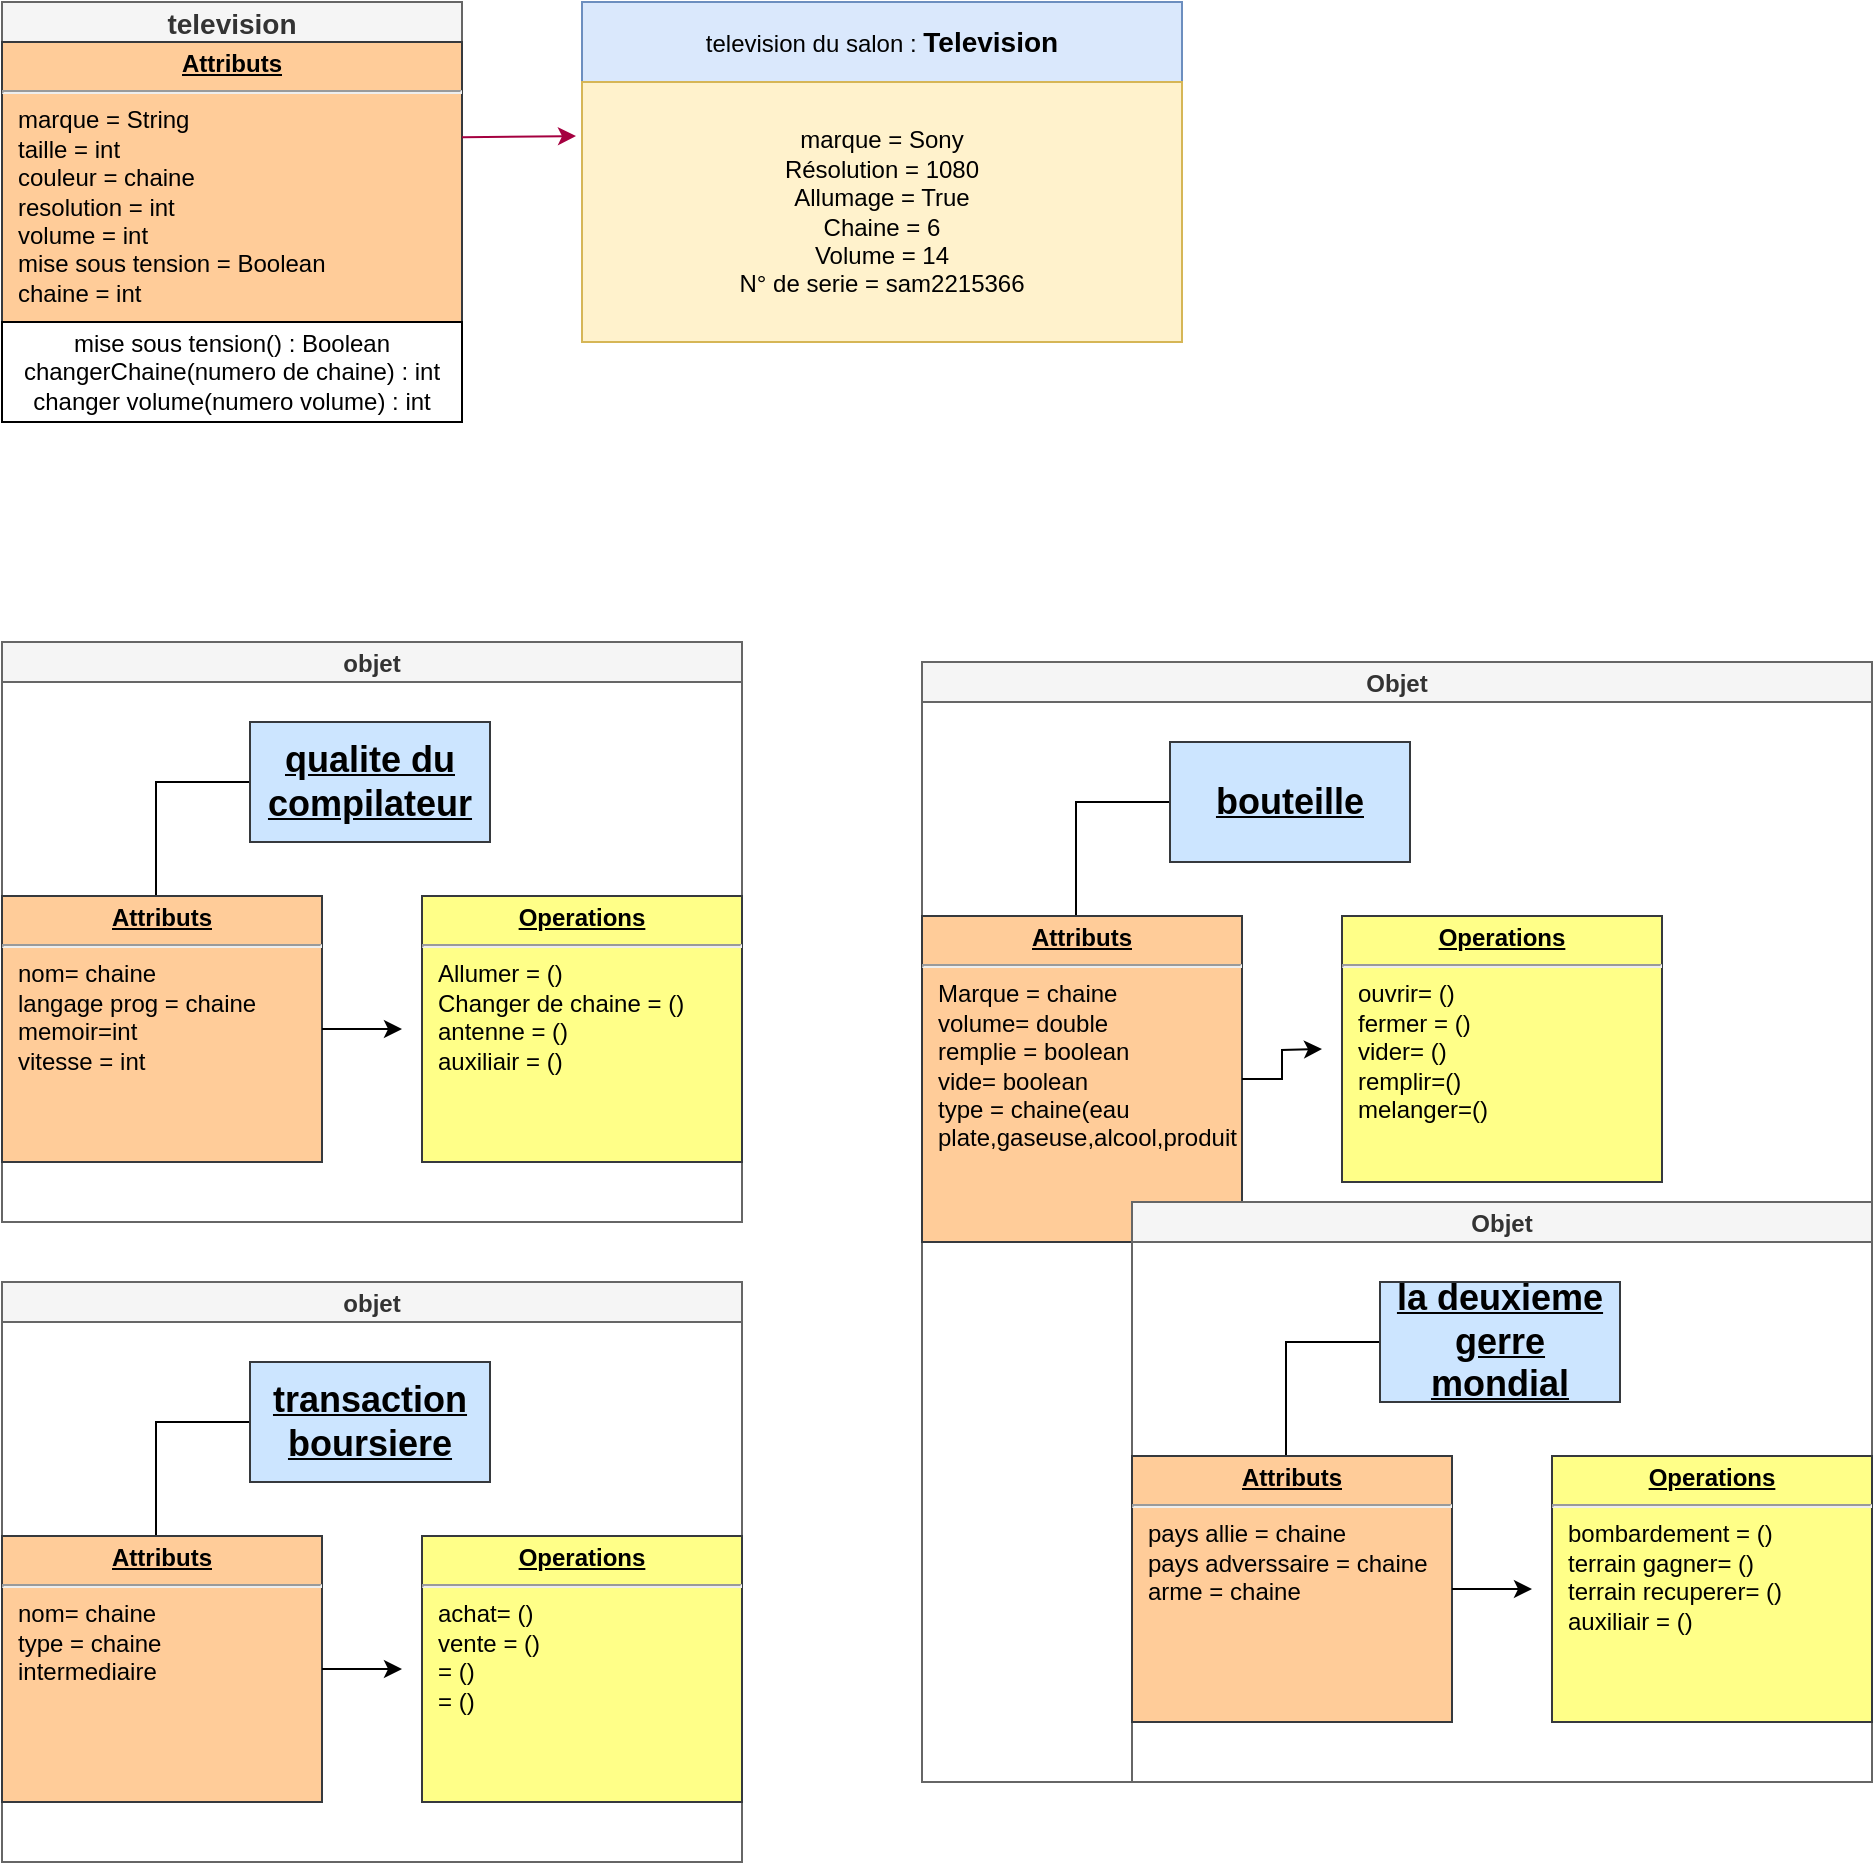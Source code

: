 <mxfile version="21.6.5" type="device">
  <diagram name="Page-1" id="oA725dngkJjNdPlK9sbK">
    <mxGraphModel dx="1434" dy="844" grid="1" gridSize="10" guides="1" tooltips="1" connect="1" arrows="1" fold="1" page="1" pageScale="1" pageWidth="827" pageHeight="1169" math="0" shadow="0">
      <root>
        <mxCell id="0" />
        <mxCell id="1" parent="0" />
        <mxCell id="n1_xiN7AYn0LMnuwzj8X-18" value="television" style="swimlane;startSize=20;horizontal=1;containerType=tree;newEdgeStyle={&quot;edgeStyle&quot;:&quot;elbowEdgeStyle&quot;,&quot;startArrow&quot;:&quot;none&quot;,&quot;endArrow&quot;:&quot;none&quot;};fillColor=#f5f5f5;fontColor=#333333;strokeColor=#666666;fontSize=14;" vertex="1" parent="1">
          <mxGeometry x="20" y="120" width="230" height="210" as="geometry" />
        </mxCell>
        <mxCell id="n1_xiN7AYn0LMnuwzj8X-33" value="&lt;p style=&quot;margin:0px;margin-top:4px;text-align:center;text-decoration:underline;&quot;&gt;&lt;b&gt;Attributs&lt;/b&gt;&lt;/p&gt;&lt;hr&gt;&lt;p style=&quot;margin:0px;margin-left:8px;&quot;&gt;marque = String&lt;br&gt;taille = int&lt;br&gt;couleur = chaine&lt;/p&gt;&lt;p style=&quot;margin:0px;margin-left:8px;&quot;&gt;resolution = int&lt;/p&gt;&lt;p style=&quot;margin:0px;margin-left:8px;&quot;&gt;&lt;span style=&quot;background-color: initial;&quot;&gt;volume = int&lt;/span&gt;&lt;/p&gt;&lt;p style=&quot;margin:0px;margin-left:8px;&quot;&gt;&lt;span style=&quot;background-color: initial;&quot;&gt;mise sous tension = Boolean&lt;/span&gt;&lt;br&gt;&lt;/p&gt;&lt;p style=&quot;margin:0px;margin-left:8px;&quot;&gt;chaine = int&lt;/p&gt;" style="verticalAlign=top;align=left;overflow=fill;fontSize=12;fontFamily=Helvetica;html=1;whiteSpace=wrap;fillColor=#ffcc99;strokeColor=#36393d;" vertex="1" parent="n1_xiN7AYn0LMnuwzj8X-18">
          <mxGeometry y="20" width="230" height="140" as="geometry" />
        </mxCell>
        <mxCell id="n1_xiN7AYn0LMnuwzj8X-89" value="mise sous tension() : Boolean&lt;br&gt;changerChaine(numero de chaine) : int&lt;br&gt;changer volume(numero volume) : int" style="rounded=0;whiteSpace=wrap;html=1;" vertex="1" parent="n1_xiN7AYn0LMnuwzj8X-18">
          <mxGeometry y="160" width="230" height="50" as="geometry" />
        </mxCell>
        <mxCell id="n1_xiN7AYn0LMnuwzj8X-39" value="objet" style="swimlane;startSize=20;horizontal=1;containerType=tree;newEdgeStyle={&quot;edgeStyle&quot;:&quot;elbowEdgeStyle&quot;,&quot;startArrow&quot;:&quot;none&quot;,&quot;endArrow&quot;:&quot;none&quot;};fillColor=#f5f5f5;fontColor=#333333;strokeColor=#666666;" vertex="1" parent="1">
          <mxGeometry x="20" y="440" width="370" height="290" as="geometry" />
        </mxCell>
        <mxCell id="n1_xiN7AYn0LMnuwzj8X-40" style="edgeStyle=elbowEdgeStyle;rounded=0;orthogonalLoop=1;jettySize=auto;html=1;startArrow=none;endArrow=none;entryX=0.188;entryY=0.023;entryDx=0;entryDy=0;entryPerimeter=0;" edge="1" parent="n1_xiN7AYn0LMnuwzj8X-39" source="n1_xiN7AYn0LMnuwzj8X-41" target="n1_xiN7AYn0LMnuwzj8X-43">
          <mxGeometry relative="1" as="geometry" />
        </mxCell>
        <UserObject label="&lt;font style=&quot;font-size: 18px;&quot;&gt;&lt;b style=&quot;&quot;&gt;&lt;u style=&quot;&quot;&gt;qualite du compilateur&lt;/u&gt;&lt;/b&gt;&lt;/font&gt;" treeRoot="1" id="n1_xiN7AYn0LMnuwzj8X-41">
          <mxCell style="whiteSpace=wrap;html=1;align=center;treeFolding=1;treeMoving=1;newEdgeStyle={&quot;edgeStyle&quot;:&quot;elbowEdgeStyle&quot;,&quot;startArrow&quot;:&quot;none&quot;,&quot;endArrow&quot;:&quot;none&quot;};fillColor=#cce5ff;strokeColor=#36393d;" vertex="1" parent="n1_xiN7AYn0LMnuwzj8X-39">
            <mxGeometry x="124" y="40" width="120" height="60" as="geometry" />
          </mxCell>
        </UserObject>
        <mxCell id="n1_xiN7AYn0LMnuwzj8X-42" value="&lt;p style=&quot;margin:0px;margin-top:4px;text-align:center;text-decoration:underline;&quot;&gt;&lt;b&gt;Operations&lt;/b&gt;&lt;/p&gt;&lt;hr&gt;&lt;p style=&quot;margin:0px;margin-left:8px;&quot;&gt;Allumer = ()&lt;br&gt;Changer de chaine = ()&lt;br&gt;antenne = ()&lt;/p&gt;&lt;p style=&quot;margin:0px;margin-left:8px;&quot;&gt;auxiliair = ()&lt;/p&gt;" style="verticalAlign=top;align=left;overflow=fill;fontSize=12;fontFamily=Helvetica;html=1;whiteSpace=wrap;fillColor=#ffff88;strokeColor=#36393d;" vertex="1" parent="n1_xiN7AYn0LMnuwzj8X-39">
          <mxGeometry x="210" y="127" width="160" height="133" as="geometry" />
        </mxCell>
        <mxCell id="n1_xiN7AYn0LMnuwzj8X-43" value="&lt;p style=&quot;margin:0px;margin-top:4px;text-align:center;text-decoration:underline;&quot;&gt;&lt;b&gt;Attributs&lt;/b&gt;&lt;/p&gt;&lt;hr&gt;&lt;p style=&quot;margin:0px;margin-left:8px;&quot;&gt;nom= chaine&lt;br&gt;langage prog = chaine&lt;br&gt;&lt;/p&gt;&lt;p style=&quot;margin:0px;margin-left:8px;&quot;&gt;memoir=int&lt;/p&gt;&lt;p style=&quot;margin:0px;margin-left:8px;&quot;&gt;vitesse = int&lt;/p&gt;&lt;p style=&quot;margin:0px;margin-left:8px;&quot;&gt;&lt;br&gt;&lt;/p&gt;" style="verticalAlign=top;align=left;overflow=fill;fontSize=12;fontFamily=Helvetica;html=1;whiteSpace=wrap;fillColor=#ffcc99;strokeColor=#36393d;" vertex="1" parent="n1_xiN7AYn0LMnuwzj8X-39">
          <mxGeometry y="127" width="160" height="133" as="geometry" />
        </mxCell>
        <mxCell id="n1_xiN7AYn0LMnuwzj8X-44" value="" style="edgeStyle=orthogonalEdgeStyle;rounded=0;orthogonalLoop=1;jettySize=auto;html=1;" edge="1" parent="n1_xiN7AYn0LMnuwzj8X-39" source="n1_xiN7AYn0LMnuwzj8X-43">
          <mxGeometry relative="1" as="geometry">
            <mxPoint x="200" y="193.5" as="targetPoint" />
          </mxGeometry>
        </mxCell>
        <mxCell id="n1_xiN7AYn0LMnuwzj8X-51" value="objet" style="swimlane;startSize=20;horizontal=1;containerType=tree;newEdgeStyle={&quot;edgeStyle&quot;:&quot;elbowEdgeStyle&quot;,&quot;startArrow&quot;:&quot;none&quot;,&quot;endArrow&quot;:&quot;none&quot;};fillColor=#f5f5f5;fontColor=#333333;strokeColor=#666666;" vertex="1" parent="1">
          <mxGeometry x="20" y="760" width="370" height="290" as="geometry" />
        </mxCell>
        <mxCell id="n1_xiN7AYn0LMnuwzj8X-52" style="edgeStyle=elbowEdgeStyle;rounded=0;orthogonalLoop=1;jettySize=auto;html=1;startArrow=none;endArrow=none;entryX=0.188;entryY=0.023;entryDx=0;entryDy=0;entryPerimeter=0;" edge="1" parent="n1_xiN7AYn0LMnuwzj8X-51" source="n1_xiN7AYn0LMnuwzj8X-53" target="n1_xiN7AYn0LMnuwzj8X-55">
          <mxGeometry relative="1" as="geometry" />
        </mxCell>
        <UserObject label="&lt;font style=&quot;font-size: 18px;&quot;&gt;&lt;b style=&quot;&quot;&gt;&lt;u style=&quot;&quot;&gt;transaction boursiere&lt;/u&gt;&lt;/b&gt;&lt;/font&gt;" treeRoot="1" id="n1_xiN7AYn0LMnuwzj8X-53">
          <mxCell style="whiteSpace=wrap;html=1;align=center;treeFolding=1;treeMoving=1;newEdgeStyle={&quot;edgeStyle&quot;:&quot;elbowEdgeStyle&quot;,&quot;startArrow&quot;:&quot;none&quot;,&quot;endArrow&quot;:&quot;none&quot;};fillColor=#cce5ff;strokeColor=#36393d;" vertex="1" parent="n1_xiN7AYn0LMnuwzj8X-51">
            <mxGeometry x="124" y="40" width="120" height="60" as="geometry" />
          </mxCell>
        </UserObject>
        <mxCell id="n1_xiN7AYn0LMnuwzj8X-54" value="&lt;p style=&quot;margin:0px;margin-top:4px;text-align:center;text-decoration:underline;&quot;&gt;&lt;b&gt;Operations&lt;/b&gt;&lt;/p&gt;&lt;hr&gt;&lt;p style=&quot;margin:0px;margin-left:8px;&quot;&gt;achat= ()&lt;br&gt;vente = ()&lt;br&gt;= ()&lt;/p&gt;&lt;p style=&quot;margin:0px;margin-left:8px;&quot;&gt;= ()&lt;/p&gt;" style="verticalAlign=top;align=left;overflow=fill;fontSize=12;fontFamily=Helvetica;html=1;whiteSpace=wrap;fillColor=#ffff88;strokeColor=#36393d;" vertex="1" parent="n1_xiN7AYn0LMnuwzj8X-51">
          <mxGeometry x="210" y="127" width="160" height="133" as="geometry" />
        </mxCell>
        <mxCell id="n1_xiN7AYn0LMnuwzj8X-55" value="&lt;p style=&quot;margin:0px;margin-top:4px;text-align:center;text-decoration:underline;&quot;&gt;&lt;b&gt;Attributs&lt;/b&gt;&lt;/p&gt;&lt;hr&gt;&lt;p style=&quot;margin:0px;margin-left:8px;&quot;&gt;nom= chaine&lt;br&gt;type = chaine&lt;br&gt;&lt;/p&gt;&lt;p style=&quot;margin:0px;margin-left:8px;&quot;&gt;intermediaire&lt;/p&gt;&lt;p style=&quot;margin:0px;margin-left:8px;&quot;&gt;&lt;br&gt;&lt;/p&gt;" style="verticalAlign=top;align=left;overflow=fill;fontSize=12;fontFamily=Helvetica;html=1;whiteSpace=wrap;fillColor=#ffcc99;strokeColor=#36393d;" vertex="1" parent="n1_xiN7AYn0LMnuwzj8X-51">
          <mxGeometry y="127" width="160" height="133" as="geometry" />
        </mxCell>
        <mxCell id="n1_xiN7AYn0LMnuwzj8X-56" value="" style="edgeStyle=orthogonalEdgeStyle;rounded=0;orthogonalLoop=1;jettySize=auto;html=1;" edge="1" parent="n1_xiN7AYn0LMnuwzj8X-51" source="n1_xiN7AYn0LMnuwzj8X-55">
          <mxGeometry relative="1" as="geometry">
            <mxPoint x="200" y="193.5" as="targetPoint" />
          </mxGeometry>
        </mxCell>
        <mxCell id="n1_xiN7AYn0LMnuwzj8X-57" value="Objet" style="swimlane;startSize=20;horizontal=1;containerType=tree;newEdgeStyle={&quot;edgeStyle&quot;:&quot;elbowEdgeStyle&quot;,&quot;startArrow&quot;:&quot;none&quot;,&quot;endArrow&quot;:&quot;none&quot;};fillColor=#f5f5f5;fontColor=#333333;strokeColor=#666666;" vertex="1" parent="1">
          <mxGeometry x="480" y="450" width="475" height="560" as="geometry" />
        </mxCell>
        <mxCell id="n1_xiN7AYn0LMnuwzj8X-58" style="edgeStyle=elbowEdgeStyle;rounded=0;orthogonalLoop=1;jettySize=auto;html=1;startArrow=none;endArrow=none;entryX=0.188;entryY=0.023;entryDx=0;entryDy=0;entryPerimeter=0;" edge="1" parent="n1_xiN7AYn0LMnuwzj8X-57" source="n1_xiN7AYn0LMnuwzj8X-59" target="n1_xiN7AYn0LMnuwzj8X-61">
          <mxGeometry relative="1" as="geometry" />
        </mxCell>
        <UserObject label="&lt;font style=&quot;font-size: 18px;&quot;&gt;&lt;b style=&quot;&quot;&gt;&lt;u style=&quot;&quot;&gt;bouteille&lt;/u&gt;&lt;/b&gt;&lt;/font&gt;" treeRoot="1" id="n1_xiN7AYn0LMnuwzj8X-59">
          <mxCell style="whiteSpace=wrap;html=1;align=center;treeFolding=1;treeMoving=1;newEdgeStyle={&quot;edgeStyle&quot;:&quot;elbowEdgeStyle&quot;,&quot;startArrow&quot;:&quot;none&quot;,&quot;endArrow&quot;:&quot;none&quot;};fillColor=#cce5ff;strokeColor=#36393d;" vertex="1" parent="n1_xiN7AYn0LMnuwzj8X-57">
            <mxGeometry x="124" y="40" width="120" height="60" as="geometry" />
          </mxCell>
        </UserObject>
        <mxCell id="n1_xiN7AYn0LMnuwzj8X-60" value="&lt;p style=&quot;margin:0px;margin-top:4px;text-align:center;text-decoration:underline;&quot;&gt;&lt;b&gt;Operations&lt;/b&gt;&lt;/p&gt;&lt;hr&gt;&lt;p style=&quot;margin:0px;margin-left:8px;&quot;&gt;ouvrir= ()&lt;br&gt;fermer = ()&lt;/p&gt;&lt;p style=&quot;margin:0px;margin-left:8px;&quot;&gt;vider= ()&lt;/p&gt;&lt;p style=&quot;margin:0px;margin-left:8px;&quot;&gt;remplir=()&lt;/p&gt;&lt;p style=&quot;margin:0px;margin-left:8px;&quot;&gt;melanger=()&lt;/p&gt;" style="verticalAlign=top;align=left;overflow=fill;fontSize=12;fontFamily=Helvetica;html=1;whiteSpace=wrap;fillColor=#ffff88;strokeColor=#36393d;" vertex="1" parent="n1_xiN7AYn0LMnuwzj8X-57">
          <mxGeometry x="210" y="127" width="160" height="133" as="geometry" />
        </mxCell>
        <mxCell id="n1_xiN7AYn0LMnuwzj8X-61" value="&lt;p style=&quot;margin:0px;margin-top:4px;text-align:center;text-decoration:underline;&quot;&gt;&lt;b&gt;Attributs&lt;/b&gt;&lt;/p&gt;&lt;hr&gt;&lt;p style=&quot;margin:0px;margin-left:8px;&quot;&gt;Marque = chaine&lt;br&gt;volume= double&lt;/p&gt;&lt;p style=&quot;margin:0px;margin-left:8px;&quot;&gt;&lt;span style=&quot;background-color: initial;&quot;&gt;remplie = boolean&lt;/span&gt;&lt;br&gt;&lt;/p&gt;&lt;p style=&quot;margin:0px;margin-left:8px;&quot;&gt;vide= boolean&lt;/p&gt;&lt;p style=&quot;margin:0px;margin-left:8px;&quot;&gt;type = chaine(eau plate,gaseuse,alcool,produit&lt;/p&gt;&lt;p style=&quot;margin:0px;margin-left:8px;&quot;&gt;&lt;br&gt;&lt;/p&gt;&lt;p style=&quot;margin:0px;margin-left:8px;&quot;&gt;&lt;br&gt;&lt;/p&gt;" style="verticalAlign=top;align=left;overflow=fill;fontSize=12;fontFamily=Helvetica;html=1;whiteSpace=wrap;fillColor=#ffcc99;strokeColor=#36393d;" vertex="1" parent="n1_xiN7AYn0LMnuwzj8X-57">
          <mxGeometry y="127" width="160" height="163" as="geometry" />
        </mxCell>
        <mxCell id="n1_xiN7AYn0LMnuwzj8X-62" value="" style="edgeStyle=orthogonalEdgeStyle;rounded=0;orthogonalLoop=1;jettySize=auto;html=1;" edge="1" parent="n1_xiN7AYn0LMnuwzj8X-57" source="n1_xiN7AYn0LMnuwzj8X-61">
          <mxGeometry relative="1" as="geometry">
            <mxPoint x="200" y="193.5" as="targetPoint" />
          </mxGeometry>
        </mxCell>
        <mxCell id="n1_xiN7AYn0LMnuwzj8X-45" value="Objet" style="swimlane;startSize=20;horizontal=1;containerType=tree;newEdgeStyle={&quot;edgeStyle&quot;:&quot;elbowEdgeStyle&quot;,&quot;startArrow&quot;:&quot;none&quot;,&quot;endArrow&quot;:&quot;none&quot;};fillColor=#f5f5f5;fontColor=#333333;strokeColor=#666666;" vertex="1" parent="n1_xiN7AYn0LMnuwzj8X-57">
          <mxGeometry x="105" y="270" width="370" height="290" as="geometry" />
        </mxCell>
        <mxCell id="n1_xiN7AYn0LMnuwzj8X-46" style="edgeStyle=elbowEdgeStyle;rounded=0;orthogonalLoop=1;jettySize=auto;html=1;startArrow=none;endArrow=none;entryX=0.188;entryY=0.023;entryDx=0;entryDy=0;entryPerimeter=0;" edge="1" parent="n1_xiN7AYn0LMnuwzj8X-45" source="n1_xiN7AYn0LMnuwzj8X-47" target="n1_xiN7AYn0LMnuwzj8X-49">
          <mxGeometry relative="1" as="geometry" />
        </mxCell>
        <UserObject label="&lt;font style=&quot;font-size: 18px;&quot;&gt;&lt;b style=&quot;&quot;&gt;&lt;u style=&quot;&quot;&gt;la deuxieme gerre mondial&lt;/u&gt;&lt;/b&gt;&lt;/font&gt;" treeRoot="1" id="n1_xiN7AYn0LMnuwzj8X-47">
          <mxCell style="whiteSpace=wrap;html=1;align=center;treeFolding=1;treeMoving=1;newEdgeStyle={&quot;edgeStyle&quot;:&quot;elbowEdgeStyle&quot;,&quot;startArrow&quot;:&quot;none&quot;,&quot;endArrow&quot;:&quot;none&quot;};fillColor=#cce5ff;strokeColor=#36393d;" vertex="1" parent="n1_xiN7AYn0LMnuwzj8X-45">
            <mxGeometry x="124" y="40" width="120" height="60" as="geometry" />
          </mxCell>
        </UserObject>
        <mxCell id="n1_xiN7AYn0LMnuwzj8X-48" value="&lt;p style=&quot;margin:0px;margin-top:4px;text-align:center;text-decoration:underline;&quot;&gt;&lt;b&gt;Operations&lt;/b&gt;&lt;/p&gt;&lt;hr&gt;&lt;p style=&quot;margin:0px;margin-left:8px;&quot;&gt;bombardement = ()&lt;br&gt;terrain gagner= ()&lt;br&gt;terrain recuperer= ()&lt;/p&gt;&lt;p style=&quot;margin:0px;margin-left:8px;&quot;&gt;auxiliair = ()&lt;/p&gt;" style="verticalAlign=top;align=left;overflow=fill;fontSize=12;fontFamily=Helvetica;html=1;whiteSpace=wrap;fillColor=#ffff88;strokeColor=#36393d;" vertex="1" parent="n1_xiN7AYn0LMnuwzj8X-45">
          <mxGeometry x="210" y="127" width="160" height="133" as="geometry" />
        </mxCell>
        <mxCell id="n1_xiN7AYn0LMnuwzj8X-49" value="&lt;p style=&quot;margin:0px;margin-top:4px;text-align:center;text-decoration:underline;&quot;&gt;&lt;b&gt;Attributs&lt;/b&gt;&lt;/p&gt;&lt;hr&gt;&lt;p style=&quot;margin:0px;margin-left:8px;&quot;&gt;pays allie = chaine&lt;br&gt;&lt;/p&gt;&lt;p style=&quot;margin:0px;margin-left:8px;&quot;&gt;pays adverssaire = chaine&lt;/p&gt;&lt;p style=&quot;margin:0px;margin-left:8px;&quot;&gt;arme = chaine&lt;/p&gt;" style="verticalAlign=top;align=left;overflow=fill;fontSize=12;fontFamily=Helvetica;html=1;whiteSpace=wrap;fillColor=#ffcc99;strokeColor=#36393d;" vertex="1" parent="n1_xiN7AYn0LMnuwzj8X-45">
          <mxGeometry y="127" width="160" height="133" as="geometry" />
        </mxCell>
        <mxCell id="n1_xiN7AYn0LMnuwzj8X-50" value="" style="edgeStyle=orthogonalEdgeStyle;rounded=0;orthogonalLoop=1;jettySize=auto;html=1;" edge="1" parent="n1_xiN7AYn0LMnuwzj8X-45" source="n1_xiN7AYn0LMnuwzj8X-49">
          <mxGeometry relative="1" as="geometry">
            <mxPoint x="200" y="193.5" as="targetPoint" />
          </mxGeometry>
        </mxCell>
        <mxCell id="n1_xiN7AYn0LMnuwzj8X-81" value="" style="endArrow=classic;html=1;rounded=0;exitX=1;exitY=0.34;exitDx=0;exitDy=0;fillColor=#d80073;strokeColor=#A50040;entryX=-0.01;entryY=0.208;entryDx=0;entryDy=0;entryPerimeter=0;exitPerimeter=0;" edge="1" parent="1" source="n1_xiN7AYn0LMnuwzj8X-33" target="n1_xiN7AYn0LMnuwzj8X-83">
          <mxGeometry width="50" height="50" relative="1" as="geometry">
            <mxPoint x="370" y="490" as="sourcePoint" />
            <mxPoint x="510" y="240" as="targetPoint" />
          </mxGeometry>
        </mxCell>
        <mxCell id="n1_xiN7AYn0LMnuwzj8X-82" value="television du salon : &lt;b&gt;&lt;font style=&quot;font-size: 14px;&quot;&gt;Television&lt;/font&gt;&lt;/b&gt;" style="rounded=0;whiteSpace=wrap;html=1;fillColor=#dae8fc;strokeColor=#6c8ebf;" vertex="1" parent="1">
          <mxGeometry x="310" y="120" width="300" height="40" as="geometry" />
        </mxCell>
        <mxCell id="n1_xiN7AYn0LMnuwzj8X-83" value="marque = Sony&lt;br&gt;Résolution = 1080&lt;br&gt;Allumage = True&lt;br&gt;Chaine = 6&lt;br&gt;Volume = 14&lt;br&gt;N° de serie = sam2215366" style="rounded=0;whiteSpace=wrap;html=1;fillColor=#fff2cc;strokeColor=#d6b656;" vertex="1" parent="1">
          <mxGeometry x="310" y="160" width="300" height="130" as="geometry" />
        </mxCell>
      </root>
    </mxGraphModel>
  </diagram>
</mxfile>
